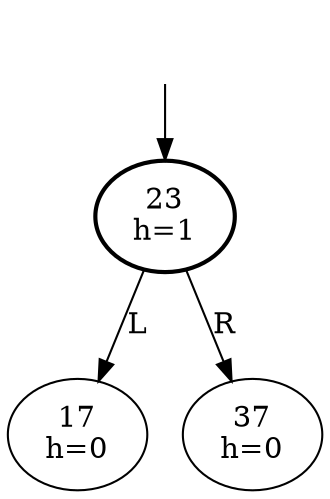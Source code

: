 digraph {
  DUMMY [style=invis];
  DUMMY -> 23;
  23 [penwidth=2];

  23 [label="23\nh=1"];

  23 -> 17 [label="L"];
  17 [label="17\nh=0"];



  23 -> 37 [label="R"];
  37 [label="37\nh=0"];



}
